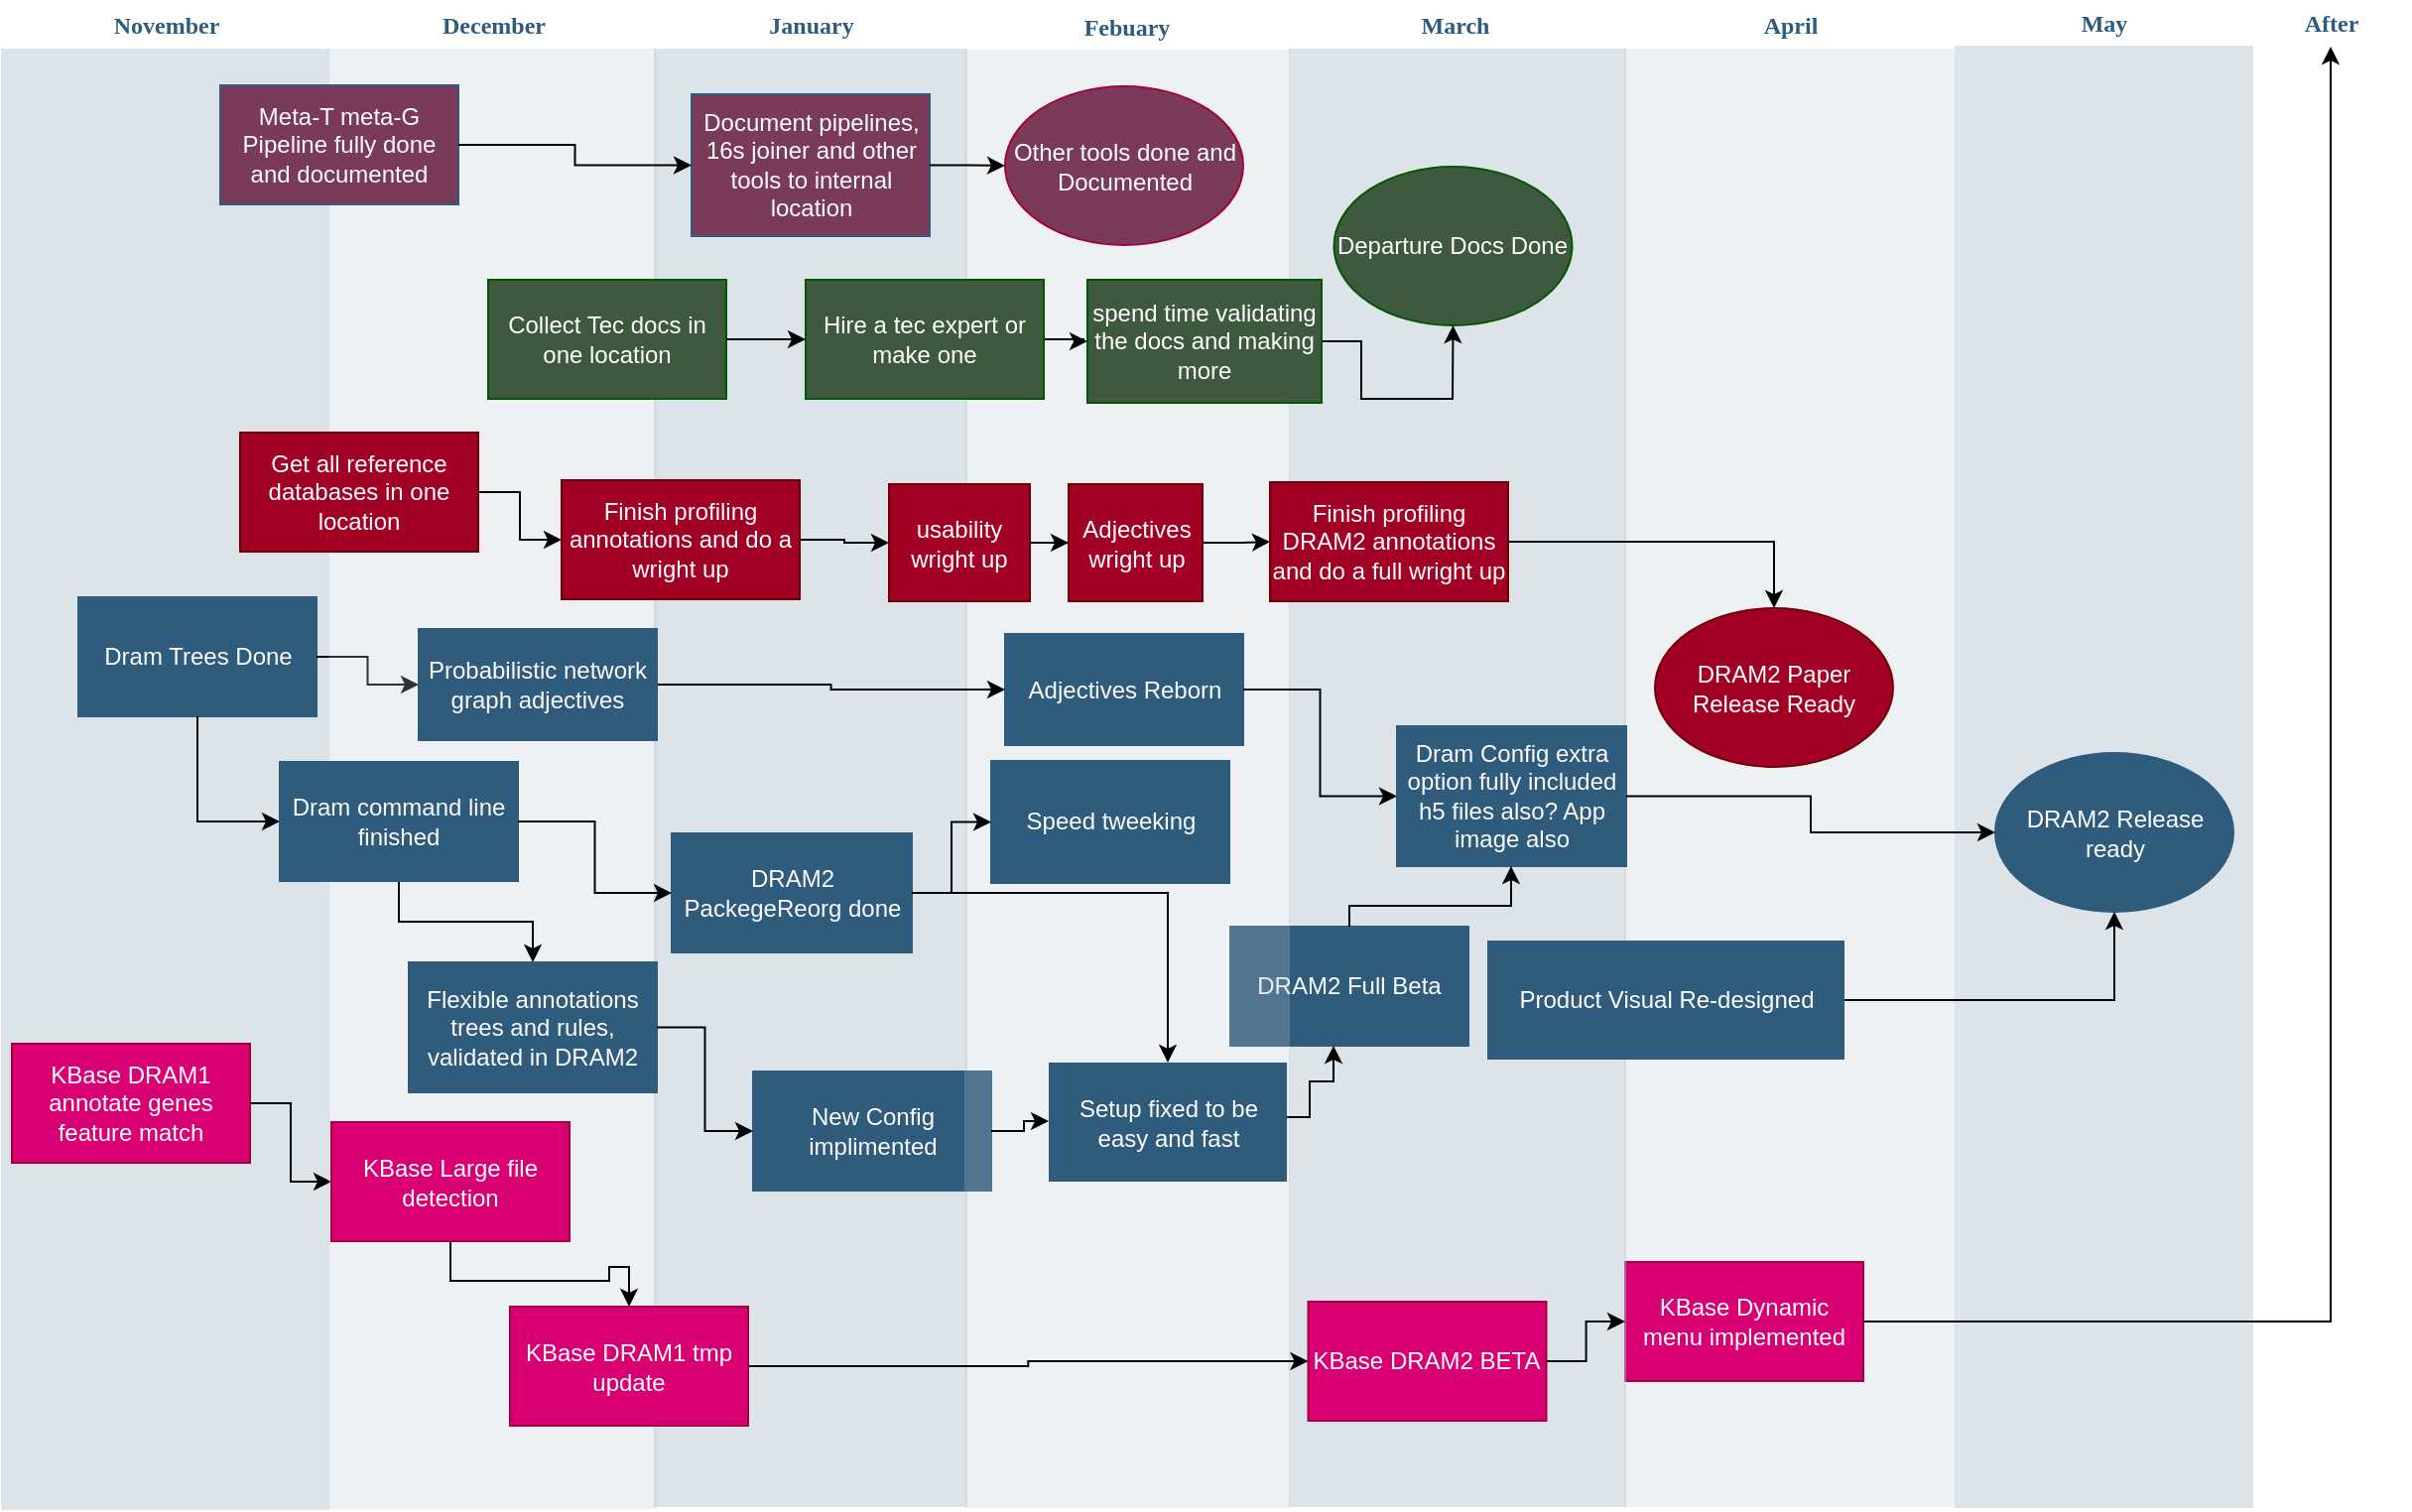 <mxfile version="20.6.0" type="github">
  <diagram id="07fea595-8f29-1299-0266-81d95cde20df" name="Page-1">
    <mxGraphModel dx="1665" dy="1128" grid="1" gridSize="10" guides="1" tooltips="1" connect="1" arrows="1" fold="1" page="1" pageScale="1" pageWidth="1169" pageHeight="827" background="#ffffff" math="0" shadow="0">
      <root>
        <mxCell id="0" />
        <mxCell id="1" parent="0" />
        <mxCell id="170" value="November" style="swimlane;whiteSpace=wrap;fillColor=none;swimlaneFillColor=#BAC8D3;fontColor=#2F5B7C;fontFamily=Tahoma;html=1;strokeColor=none;opacity=50;" parent="1" vertex="1">
          <mxGeometry x="24.5" y="90.5" width="165.5" height="759.5" as="geometry">
            <mxRectangle x="20" y="20" width="80" height="23" as="alternateBounds" />
          </mxGeometry>
        </mxCell>
        <mxCell id="8oFMMmD0dK8GUsLk8yxT-223" value="Dram Trees Done" style="rounded=0;whiteSpace=wrap;html=1;strokeColor=#2F5B7C;fillColor=#2F5B7C;fontColor=#FCFCFC;" parent="170" vertex="1">
          <mxGeometry x="39" y="299.5" width="120" height="60" as="geometry" />
        </mxCell>
        <mxCell id="7W-krHmOCczphmB0Bt9z-215" value="KBase DRAM1 annotate genes feature match" style="rounded=0;whiteSpace=wrap;html=1;strokeColor=#A50040;fillColor=#d80073;fontColor=#ffffff;" parent="170" vertex="1">
          <mxGeometry x="5.5" y="524.5" width="120" height="60" as="geometry" />
        </mxCell>
        <mxCell id="176" value="April" style="swimlane;whiteSpace=wrap;fillColor=none;swimlaneFillColor=#BAC8D3;fontColor=#2F5B7C;fontFamily=Tahoma;html=1;strokeColor=none;opacity=25;startSize=23;" parent="1" vertex="1">
          <mxGeometry x="842.5" y="90.5" width="166.5" height="758" as="geometry">
            <mxRectangle x="824.5" y="88.5" width="80" height="23" as="alternateBounds" />
          </mxGeometry>
        </mxCell>
        <mxCell id="8oFMMmD0dK8GUsLk8yxT-218" value="DRAM2 Paper Release Ready" style="ellipse;whiteSpace=wrap;html=1;fillColor=#A20025;fontColor=#ffffff;strokeColor=#6F0000;" parent="176" vertex="1">
          <mxGeometry x="15.5" y="305" width="120" height="80" as="geometry" />
        </mxCell>
        <mxCell id="7W-krHmOCczphmB0Bt9z-231" value="KBase Dynamic menu implemented" style="rounded=0;whiteSpace=wrap;html=1;strokeColor=#A50040;fillColor=#d80073;fontColor=#ffffff;" parent="176" vertex="1">
          <mxGeometry x="0.5" y="634.5" width="120" height="60" as="geometry" />
        </mxCell>
        <mxCell id="180" value="March&lt;span style=&quot;white-space: pre;&quot;&gt; &lt;/span&gt;" style="swimlane;whiteSpace=wrap;fillColor=none;swimlaneFillColor=#BAC8D3;fontColor=#2F5B7C;fontFamily=Tahoma;html=1;strokeColor=none;opacity=50;startSize=23;" parent="1" vertex="1">
          <mxGeometry x="673.5" y="90.5" width="170" height="758" as="geometry">
            <mxRectangle x="664.5" y="88.5" width="80" height="23" as="alternateBounds" />
          </mxGeometry>
        </mxCell>
        <mxCell id="7W-krHmOCczphmB0Bt9z-198" value="Departure Docs Done" style="ellipse;whiteSpace=wrap;html=1;fillColor=#3F593F;fontColor=#ffffff;strokeColor=#005700;" parent="180" vertex="1">
          <mxGeometry x="22.75" y="82.5" width="120" height="80" as="geometry" />
        </mxCell>
        <mxCell id="195" value="Product Visual Re-designed" style="whiteSpace=wrap;strokeColor=none;fillColor=#2f5b7c;shadow=0;fontColor=#FFFFFF;fontFamily=Helvetica;fontStyle=0;html=1;fontSize=12;spacing=6;verticalAlign=middle;" parent="180" vertex="1">
          <mxGeometry x="100" y="472.5" width="180" height="60" as="geometry" />
        </mxCell>
        <mxCell id="7W-krHmOCczphmB0Bt9z-219" value="KBase DRAM2 BETA" style="rounded=0;whiteSpace=wrap;html=1;strokeColor=#A50040;fillColor=#d80073;fontColor=#ffffff;" parent="180" vertex="1">
          <mxGeometry x="9.75" y="654.5" width="120" height="60" as="geometry" />
        </mxCell>
        <mxCell id="7W-krHmOCczphmB0Bt9z-227" value="Dram Config extra option fully included h5 files also? App image also" style="rounded=0;whiteSpace=wrap;html=1;strokeColor=#2F5B7C;fillColor=#2F5B7C;fontColor=#FCFCFC;" parent="180" vertex="1">
          <mxGeometry x="54.5" y="364.5" width="115.5" height="70.5" as="geometry" />
        </mxCell>
        <mxCell id="8oFMMmD0dK8GUsLk8yxT-229" value="DRAM2 Full Beta" style="rounded=0;whiteSpace=wrap;html=1;strokeColor=#2F5B7C;fillColor=#2F5B7C;fontColor=#FCFCFC;" parent="180" vertex="1">
          <mxGeometry x="-29.5" y="465.5" width="120" height="60" as="geometry" />
        </mxCell>
        <mxCell id="7W-krHmOCczphmB0Bt9z-228" value="" style="edgeStyle=orthogonalEdgeStyle;rounded=0;orthogonalLoop=1;jettySize=auto;html=1;" parent="180" source="8oFMMmD0dK8GUsLk8yxT-229" target="7W-krHmOCczphmB0Bt9z-227" edge="1">
          <mxGeometry relative="1" as="geometry">
            <Array as="points">
              <mxPoint x="31" y="455" />
              <mxPoint x="112" y="455" />
            </Array>
          </mxGeometry>
        </mxCell>
        <mxCell id="187" value="January" style="swimlane;whiteSpace=wrap;fillColor=none;swimlaneFillColor=#BAC8D3;fontColor=#2F5B7C;fontFamily=Tahoma;html=1;strokeColor=none;opacity=50;" parent="1" vertex="1">
          <mxGeometry x="353.5" y="90.5" width="158" height="758" as="geometry">
            <mxRectangle x="20" y="20" width="80" height="23" as="alternateBounds" />
          </mxGeometry>
        </mxCell>
        <mxCell id="8oFMMmD0dK8GUsLk8yxT-226" value="DRAM2 PackegeReorg done" style="rounded=0;whiteSpace=wrap;html=1;strokeColor=#2F5B7C;fillColor=#2F5B7C;fontColor=#FCFCFC;" parent="187" vertex="1">
          <mxGeometry x="9" y="418.5" width="121" height="60" as="geometry" />
        </mxCell>
        <mxCell id="7W-krHmOCczphmB0Bt9z-200" value="Document pipelines, 16s joiner and other tools to internal location" style="rounded=0;whiteSpace=wrap;html=1;strokeColor=#2F5B7C;fillColor=#7A3B5B;fontColor=#FCFCFC;" parent="187" vertex="1">
          <mxGeometry x="19" y="46" width="120" height="71.5" as="geometry" />
        </mxCell>
        <mxCell id="8oFMMmD0dK8GUsLk8yxT-225" value="New Config implimented" style="rounded=0;whiteSpace=wrap;html=1;strokeColor=#2F5B7C;fillColor=#2F5B7C;fontColor=#FCFCFC;" parent="187" vertex="1">
          <mxGeometry x="50" y="538.5" width="120" height="60" as="geometry" />
        </mxCell>
        <mxCell id="193" value="Febuary" style="swimlane;whiteSpace=wrap;fillColor=none;swimlaneFillColor=#BAC8D3;fontColor=#2F5B7C;fontFamily=Tahoma;html=1;strokeColor=none;opacity=25;" parent="1" vertex="1">
          <mxGeometry x="510" y="91" width="164" height="758" as="geometry">
            <mxRectangle x="20" y="20" width="80" height="23" as="alternateBounds" />
          </mxGeometry>
        </mxCell>
        <mxCell id="8oFMMmD0dK8GUsLk8yxT-230" value="Adjectives Reborn" style="rounded=0;whiteSpace=wrap;html=1;strokeColor=#2F5B7C;fillColor=#2F5B7C;fontColor=#FCFCFC;" parent="193" vertex="1">
          <mxGeometry x="20.5" y="317.5" width="120" height="56" as="geometry" />
        </mxCell>
        <mxCell id="8oFMMmD0dK8GUsLk8yxT-221" value="Other tools done and Documented" style="ellipse;whiteSpace=wrap;html=1;fillColor=#7A3B5B;fontColor=#ffffff;strokeColor=#A50040;" parent="193" vertex="1">
          <mxGeometry x="20.5" y="41.5" width="120" height="80" as="geometry" />
        </mxCell>
        <mxCell id="7W-krHmOCczphmB0Bt9z-229" value="Speed tweeking" style="rounded=0;whiteSpace=wrap;html=1;strokeColor=#2F5B7C;fillColor=#2F5B7C;fontColor=#FCFCFC;" parent="193" vertex="1">
          <mxGeometry x="13.5" y="381.5" width="120" height="61.5" as="geometry" />
        </mxCell>
        <mxCell id="7W-krHmOCczphmB0Bt9z-234" value="Setup fixed to be easy and fast" style="whiteSpace=wrap;fillColor=#2f5b7c;strokeColor=none;shadow=0;fontColor=#FFFFFF;fontFamily=Helvetica;fontStyle=0;html=1;fontSize=12;spacing=6;verticalAlign=middle;" parent="193" vertex="1">
          <mxGeometry x="42.5" y="533.5" width="120" height="60" as="geometry" />
        </mxCell>
        <mxCell id="7W-krHmOCczphmB0Bt9z-246" value="Finish profiling DRAM2 annotations and do a full wright up" style="rounded=0;whiteSpace=wrap;html=1;fillColor=#a20025;fontColor=#ffffff;strokeColor=#6F0000;" parent="193" vertex="1">
          <mxGeometry x="154" y="241" width="120" height="60" as="geometry" />
        </mxCell>
        <mxCell id="7W-krHmOCczphmB0Bt9z-250" value="" style="edgeStyle=orthogonalEdgeStyle;rounded=0;orthogonalLoop=1;jettySize=auto;html=1;" parent="193" source="7W-krHmOCczphmB0Bt9z-247" target="7W-krHmOCczphmB0Bt9z-249" edge="1">
          <mxGeometry relative="1" as="geometry" />
        </mxCell>
        <mxCell id="7W-krHmOCczphmB0Bt9z-247" value="usability wright up" style="rounded=0;whiteSpace=wrap;html=1;fillColor=#a20025;fontColor=#ffffff;strokeColor=#6F0000;" parent="193" vertex="1">
          <mxGeometry x="-38" y="242" width="71" height="59" as="geometry" />
        </mxCell>
        <mxCell id="7W-krHmOCczphmB0Bt9z-252" value="" style="edgeStyle=orthogonalEdgeStyle;rounded=0;orthogonalLoop=1;jettySize=auto;html=1;" parent="193" source="7W-krHmOCczphmB0Bt9z-249" target="7W-krHmOCczphmB0Bt9z-246" edge="1">
          <mxGeometry relative="1" as="geometry" />
        </mxCell>
        <mxCell id="7W-krHmOCczphmB0Bt9z-249" value="Adjectives wright up" style="rounded=0;whiteSpace=wrap;html=1;fillColor=#a20025;fontColor=#ffffff;strokeColor=#6F0000;" parent="193" vertex="1">
          <mxGeometry x="52.5" y="242" width="67.5" height="59" as="geometry" />
        </mxCell>
        <mxCell id="196" value="May" style="swimlane;whiteSpace=wrap;fillColor=none;swimlaneFillColor=#BAC8D3;fontColor=#2F5B7C;fontFamily=Tahoma;html=1;strokeColor=none;opacity=50;startSize=23;" parent="1" vertex="1">
          <mxGeometry x="1009" y="89" width="150.5" height="760" as="geometry">
            <mxRectangle x="984.5" y="88.5" width="80" height="23" as="alternateBounds" />
          </mxGeometry>
        </mxCell>
        <mxCell id="8oFMMmD0dK8GUsLk8yxT-217" value="DRAM2 Release ready" style="ellipse;whiteSpace=wrap;html=1;fillColor=#2F5B7C;fontColor=#ffffff;strokeColor=#2F5B7C;" parent="196" vertex="1">
          <mxGeometry x="20.5" y="379.5" width="120" height="80" as="geometry" />
        </mxCell>
        <mxCell id="7W-krHmOCczphmB0Bt9z-202" value="" style="edgeStyle=orthogonalEdgeStyle;rounded=0;orthogonalLoop=1;jettySize=auto;html=1;" parent="1" source="7W-krHmOCczphmB0Bt9z-200" target="8oFMMmD0dK8GUsLk8yxT-221" edge="1">
          <mxGeometry relative="1" as="geometry" />
        </mxCell>
        <mxCell id="7W-krHmOCczphmB0Bt9z-208" value="" style="edgeStyle=orthogonalEdgeStyle;rounded=0;orthogonalLoop=1;jettySize=auto;html=1;" parent="1" source="195" target="8oFMMmD0dK8GUsLk8yxT-217" edge="1">
          <mxGeometry relative="1" as="geometry" />
        </mxCell>
        <mxCell id="7W-krHmOCczphmB0Bt9z-212" value="" style="edgeStyle=orthogonalEdgeStyle;rounded=0;orthogonalLoop=1;jettySize=auto;html=1;" parent="1" source="8oFMMmD0dK8GUsLk8yxT-223" target="7W-krHmOCczphmB0Bt9z-211" edge="1">
          <mxGeometry relative="1" as="geometry" />
        </mxCell>
        <mxCell id="7W-krHmOCczphmB0Bt9z-214" value="" style="edgeStyle=orthogonalEdgeStyle;rounded=0;orthogonalLoop=1;jettySize=auto;html=1;" parent="1" source="7W-krHmOCczphmB0Bt9z-211" target="8oFMMmD0dK8GUsLk8yxT-230" edge="1">
          <mxGeometry relative="1" as="geometry" />
        </mxCell>
        <mxCell id="8oFMMmD0dK8GUsLk8yxT-232" style="edgeStyle=orthogonalEdgeStyle;rounded=0;orthogonalLoop=1;jettySize=auto;html=1;exitX=0.5;exitY=1;exitDx=0;exitDy=0;entryX=0;entryY=0.5;entryDx=0;entryDy=0;fontColor=#FCFCFC;" parent="1" source="8oFMMmD0dK8GUsLk8yxT-223" target="8oFMMmD0dK8GUsLk8yxT-224" edge="1">
          <mxGeometry relative="1" as="geometry" />
        </mxCell>
        <mxCell id="7W-krHmOCczphmB0Bt9z-217" value="After" style="swimlane;whiteSpace=wrap;fillColor=none;swimlaneFillColor=#BAC8D3;fontColor=#2F5B7C;fontFamily=Tahoma;html=1;strokeColor=none;opacity=50;startSize=23;" parent="1" vertex="1" collapsed="1">
          <mxGeometry x="1158.5" y="89.5" width="80" height="23" as="geometry">
            <mxRectangle x="1149.5" y="89.5" width="165.5" height="650" as="alternateBounds" />
          </mxGeometry>
        </mxCell>
        <mxCell id="7W-krHmOCczphmB0Bt9z-218" value="Place Hoder" style="ellipse;whiteSpace=wrap;html=1;fillColor=#2F5B7C;fontColor=#ffffff;strokeColor=#2F5B7C;" parent="7W-krHmOCczphmB0Bt9z-217" vertex="1">
          <mxGeometry x="20.5" y="296.5" width="120" height="80" as="geometry" />
        </mxCell>
        <mxCell id="7W-krHmOCczphmB0Bt9z-238" value="" style="whiteSpace=wrap;html=1;fillColor=#2F5B7C;strokeColor=#2F5B7C;fontColor=#FCFCFC;rounded=0;" parent="7W-krHmOCczphmB0Bt9z-217" vertex="1">
          <mxGeometry x="22.75" y="390.5" width="120" height="60" as="geometry" />
        </mxCell>
        <mxCell id="7W-krHmOCczphmB0Bt9z-222" value="" style="edgeStyle=orthogonalEdgeStyle;rounded=0;orthogonalLoop=1;jettySize=auto;html=1;entryX=0;entryY=0.5;entryDx=0;entryDy=0;" parent="1" source="8oFMMmD0dK8GUsLk8yxT-226" target="7W-krHmOCczphmB0Bt9z-229" edge="1">
          <mxGeometry relative="1" as="geometry">
            <mxPoint x="500" y="503" as="targetPoint" />
          </mxGeometry>
        </mxCell>
        <mxCell id="7W-krHmOCczphmB0Bt9z-224" value="" style="edgeStyle=orthogonalEdgeStyle;rounded=0;orthogonalLoop=1;jettySize=auto;html=1;" parent="1" source="7W-krHmOCczphmB0Bt9z-215" target="7W-krHmOCczphmB0Bt9z-216" edge="1">
          <mxGeometry relative="1" as="geometry" />
        </mxCell>
        <mxCell id="7W-krHmOCczphmB0Bt9z-226" value="" style="edgeStyle=orthogonalEdgeStyle;rounded=0;orthogonalLoop=1;jettySize=auto;html=1;entryX=0;entryY=0.5;entryDx=0;entryDy=0;" parent="1" source="8oFMMmD0dK8GUsLk8yxT-228" target="7W-krHmOCczphmB0Bt9z-219" edge="1">
          <mxGeometry relative="1" as="geometry" />
        </mxCell>
        <mxCell id="7W-krHmOCczphmB0Bt9z-232" value="" style="edgeStyle=orthogonalEdgeStyle;rounded=0;orthogonalLoop=1;jettySize=auto;html=1;entryX=0;entryY=0.5;entryDx=0;entryDy=0;" parent="1" source="7W-krHmOCczphmB0Bt9z-227" target="8oFMMmD0dK8GUsLk8yxT-217" edge="1">
          <mxGeometry relative="1" as="geometry" />
        </mxCell>
        <mxCell id="7W-krHmOCczphmB0Bt9z-233" value="" style="edgeStyle=orthogonalEdgeStyle;rounded=0;orthogonalLoop=1;jettySize=auto;html=1;exitX=1;exitY=0.5;exitDx=0;exitDy=0;" parent="1" source="8oFMMmD0dK8GUsLk8yxT-226" target="7W-krHmOCczphmB0Bt9z-234" edge="1">
          <mxGeometry relative="1" as="geometry">
            <mxPoint x="484.5" y="547.0" as="sourcePoint" />
            <mxPoint x="489.5" y="593" as="targetPoint" />
          </mxGeometry>
        </mxCell>
        <mxCell id="7W-krHmOCczphmB0Bt9z-236" value="" style="edgeStyle=orthogonalEdgeStyle;rounded=0;orthogonalLoop=1;jettySize=auto;html=1;" parent="1" source="7W-krHmOCczphmB0Bt9z-234" target="8oFMMmD0dK8GUsLk8yxT-229" edge="1">
          <mxGeometry relative="1" as="geometry">
            <Array as="points">
              <mxPoint x="684" y="652" />
              <mxPoint x="684" y="634" />
              <mxPoint x="696" y="634" />
            </Array>
          </mxGeometry>
        </mxCell>
        <mxCell id="7W-krHmOCczphmB0Bt9z-239" value="" style="edgeStyle=orthogonalEdgeStyle;rounded=0;orthogonalLoop=1;jettySize=auto;html=1;" parent="1" source="7W-krHmOCczphmB0Bt9z-231" target="7W-krHmOCczphmB0Bt9z-238" edge="1">
          <mxGeometry relative="1" as="geometry" />
        </mxCell>
        <mxCell id="7W-krHmOCczphmB0Bt9z-240" value="" style="edgeStyle=orthogonalEdgeStyle;rounded=0;orthogonalLoop=1;jettySize=auto;html=1;" parent="1" source="7W-krHmOCczphmB0Bt9z-219" target="7W-krHmOCczphmB0Bt9z-231" edge="1">
          <mxGeometry relative="1" as="geometry" />
        </mxCell>
        <mxCell id="183" value="December" style="swimlane;whiteSpace=wrap;fillColor=none;swimlaneFillColor=#BAC8D3;fontColor=#2F5B7C;fontFamily=Tahoma;html=1;strokeColor=none;opacity=25;" parent="1" vertex="1">
          <mxGeometry x="189.5" y="90.5" width="165.5" height="759" as="geometry">
            <mxRectangle x="20" y="20" width="80" height="23" as="alternateBounds" />
          </mxGeometry>
        </mxCell>
        <mxCell id="8oFMMmD0dK8GUsLk8yxT-222" value="Meta-T meta-G Pipeline fully done and documented" style="rounded=0;whiteSpace=wrap;html=1;strokeColor=#2F5B7C;fillColor=#7A3B5B;fontColor=#FCFCFC;" parent="183" vertex="1">
          <mxGeometry x="-54.5" y="41.5" width="120" height="60" as="geometry" />
        </mxCell>
        <mxCell id="7W-krHmOCczphmB0Bt9z-220" value="" style="edgeStyle=orthogonalEdgeStyle;rounded=0;orthogonalLoop=1;jettySize=auto;html=1;" parent="183" source="8oFMMmD0dK8GUsLk8yxT-224" target="7W-krHmOCczphmB0Bt9z-203" edge="1">
          <mxGeometry relative="1" as="geometry" />
        </mxCell>
        <mxCell id="8oFMMmD0dK8GUsLk8yxT-224" value="Dram command line finished" style="rounded=0;whiteSpace=wrap;html=1;strokeColor=#2F5B7C;fillColor=#2F5B7C;fontColor=#FCFCFC;" parent="183" vertex="1">
          <mxGeometry x="-24.5" y="382.5" width="120" height="60" as="geometry" />
        </mxCell>
        <mxCell id="8oFMMmD0dK8GUsLk8yxT-228" value="KBase DRAM1 tmp update" style="rounded=0;whiteSpace=wrap;html=1;strokeColor=#A50040;fillColor=#d80073;fontColor=#ffffff;" parent="183" vertex="1">
          <mxGeometry x="91.5" y="657" width="120" height="60" as="geometry" />
        </mxCell>
        <mxCell id="7W-krHmOCczphmB0Bt9z-203" value="Flexible annotations trees and rules, validated in DRAM2" style="rounded=0;whiteSpace=wrap;html=1;strokeColor=#2F5B7C;fillColor=#2F5B7C;fontColor=#FCFCFC;" parent="183" vertex="1">
          <mxGeometry x="40.5" y="483.5" width="125" height="65.5" as="geometry" />
        </mxCell>
        <mxCell id="7W-krHmOCczphmB0Bt9z-225" value="" style="edgeStyle=orthogonalEdgeStyle;rounded=0;orthogonalLoop=1;jettySize=auto;html=1;" parent="183" source="7W-krHmOCczphmB0Bt9z-216" target="8oFMMmD0dK8GUsLk8yxT-228" edge="1">
          <mxGeometry relative="1" as="geometry" />
        </mxCell>
        <mxCell id="7W-krHmOCczphmB0Bt9z-216" value="KBase Large file detection" style="rounded=0;whiteSpace=wrap;html=1;strokeColor=#A50040;fillColor=#d80073;fontColor=#ffffff;" parent="183" vertex="1">
          <mxGeometry x="1.5" y="564" width="120" height="60" as="geometry" />
        </mxCell>
        <mxCell id="7W-krHmOCczphmB0Bt9z-211" value="Probabilistic network graph adjectives" style="rounded=0;whiteSpace=wrap;html=1;strokeColor=#2F5B7C;fillColor=#2F5B7C;fontColor=#FCFCFC;" parent="183" vertex="1">
          <mxGeometry x="45.5" y="315.5" width="120" height="56" as="geometry" />
        </mxCell>
        <mxCell id="7W-krHmOCczphmB0Bt9z-242" value="Finish profiling annotations and do a wright up" style="rounded=0;whiteSpace=wrap;html=1;fillColor=#a20025;fontColor=#ffffff;strokeColor=#6F0000;" parent="183" vertex="1">
          <mxGeometry x="117.5" y="240.5" width="120" height="60" as="geometry" />
        </mxCell>
        <mxCell id="7W-krHmOCczphmB0Bt9z-254" value="Collect Tec docs in one location" style="rounded=0;whiteSpace=wrap;html=1;fillColor=#3F593F;fontColor=#ffffff;strokeColor=#005700;" parent="183" vertex="1">
          <mxGeometry x="80.5" y="139.5" width="120" height="60" as="geometry" />
        </mxCell>
        <mxCell id="7W-krHmOCczphmB0Bt9z-201" value="" style="edgeStyle=orthogonalEdgeStyle;rounded=0;orthogonalLoop=1;jettySize=auto;html=1;" parent="1" source="8oFMMmD0dK8GUsLk8yxT-222" target="7W-krHmOCczphmB0Bt9z-200" edge="1">
          <mxGeometry relative="1" as="geometry" />
        </mxCell>
        <mxCell id="7W-krHmOCczphmB0Bt9z-221" value="" style="edgeStyle=orthogonalEdgeStyle;rounded=0;orthogonalLoop=1;jettySize=auto;html=1;" parent="1" source="8oFMMmD0dK8GUsLk8yxT-224" target="8oFMMmD0dK8GUsLk8yxT-226" edge="1">
          <mxGeometry relative="1" as="geometry" />
        </mxCell>
        <mxCell id="7W-krHmOCczphmB0Bt9z-223" value="" style="edgeStyle=orthogonalEdgeStyle;rounded=0;orthogonalLoop=1;jettySize=auto;html=1;" parent="1" source="7W-krHmOCczphmB0Bt9z-203" target="8oFMMmD0dK8GUsLk8yxT-225" edge="1">
          <mxGeometry relative="1" as="geometry" />
        </mxCell>
        <mxCell id="7W-krHmOCczphmB0Bt9z-241" value="" style="edgeStyle=orthogonalEdgeStyle;rounded=0;orthogonalLoop=1;jettySize=auto;html=1;" parent="1" source="8oFMMmD0dK8GUsLk8yxT-230" target="7W-krHmOCczphmB0Bt9z-227" edge="1">
          <mxGeometry relative="1" as="geometry" />
        </mxCell>
        <mxCell id="7W-krHmOCczphmB0Bt9z-245" value="" style="edgeStyle=orthogonalEdgeStyle;rounded=0;orthogonalLoop=1;jettySize=auto;html=1;" parent="1" source="7W-krHmOCczphmB0Bt9z-243" target="7W-krHmOCczphmB0Bt9z-242" edge="1">
          <mxGeometry relative="1" as="geometry" />
        </mxCell>
        <mxCell id="7W-krHmOCczphmB0Bt9z-243" value="Get all reference databases in one location" style="rounded=0;whiteSpace=wrap;html=1;fillColor=#a20025;fontColor=#ffffff;strokeColor=#6F0000;" parent="1" vertex="1">
          <mxGeometry x="145" y="307" width="120" height="60" as="geometry" />
        </mxCell>
        <mxCell id="7W-krHmOCczphmB0Bt9z-248" value="" style="edgeStyle=orthogonalEdgeStyle;rounded=0;orthogonalLoop=1;jettySize=auto;html=1;" parent="1" source="7W-krHmOCczphmB0Bt9z-242" target="7W-krHmOCczphmB0Bt9z-247" edge="1">
          <mxGeometry relative="1" as="geometry" />
        </mxCell>
        <mxCell id="7W-krHmOCczphmB0Bt9z-253" value="" style="edgeStyle=orthogonalEdgeStyle;rounded=0;orthogonalLoop=1;jettySize=auto;html=1;" parent="1" source="7W-krHmOCczphmB0Bt9z-246" target="8oFMMmD0dK8GUsLk8yxT-218" edge="1">
          <mxGeometry relative="1" as="geometry" />
        </mxCell>
        <mxCell id="7W-krHmOCczphmB0Bt9z-258" value="" style="edgeStyle=orthogonalEdgeStyle;rounded=0;orthogonalLoop=1;jettySize=auto;html=1;" parent="1" source="7W-krHmOCczphmB0Bt9z-255" target="7W-krHmOCczphmB0Bt9z-257" edge="1">
          <mxGeometry relative="1" as="geometry" />
        </mxCell>
        <mxCell id="7W-krHmOCczphmB0Bt9z-255" value="Hire a tec expert or make one" style="rounded=0;whiteSpace=wrap;html=1;fillColor=#3F593F;fontColor=#ffffff;strokeColor=#005700;" parent="1" vertex="1">
          <mxGeometry x="430" y="230" width="120" height="60" as="geometry" />
        </mxCell>
        <mxCell id="7W-krHmOCczphmB0Bt9z-256" value="" style="edgeStyle=orthogonalEdgeStyle;rounded=0;orthogonalLoop=1;jettySize=auto;html=1;" parent="1" source="7W-krHmOCczphmB0Bt9z-254" target="7W-krHmOCczphmB0Bt9z-255" edge="1">
          <mxGeometry relative="1" as="geometry" />
        </mxCell>
        <mxCell id="7W-krHmOCczphmB0Bt9z-259" value="" style="edgeStyle=orthogonalEdgeStyle;rounded=0;orthogonalLoop=1;jettySize=auto;html=1;" parent="1" source="7W-krHmOCczphmB0Bt9z-257" target="7W-krHmOCczphmB0Bt9z-198" edge="1">
          <mxGeometry relative="1" as="geometry">
            <Array as="points">
              <mxPoint x="710" y="261" />
              <mxPoint x="710" y="290" />
              <mxPoint x="756" y="290" />
            </Array>
          </mxGeometry>
        </mxCell>
        <mxCell id="7W-krHmOCczphmB0Bt9z-257" value="spend time validating the docs and making more" style="rounded=0;whiteSpace=wrap;html=1;fillColor=#3F593F;fontColor=#ffffff;strokeColor=#005700;" parent="1" vertex="1">
          <mxGeometry x="572" y="230" width="118" height="62" as="geometry" />
        </mxCell>
        <mxCell id="7W-krHmOCczphmB0Bt9z-260" value="" style="edgeStyle=orthogonalEdgeStyle;rounded=0;orthogonalLoop=1;jettySize=auto;html=1;" parent="1" source="8oFMMmD0dK8GUsLk8yxT-225" target="7W-krHmOCczphmB0Bt9z-234" edge="1">
          <mxGeometry relative="1" as="geometry">
            <Array as="points">
              <mxPoint x="540" y="659" />
              <mxPoint x="540" y="654" />
            </Array>
          </mxGeometry>
        </mxCell>
      </root>
    </mxGraphModel>
  </diagram>
</mxfile>

